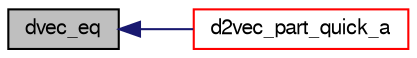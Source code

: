 digraph "dvec_eq"
{
  bgcolor="transparent";
  edge [fontname="FreeSans",fontsize="10",labelfontname="FreeSans",labelfontsize="10"];
  node [fontname="FreeSans",fontsize="10",shape=record];
  rankdir="LR";
  Node289 [label="dvec_eq",height=0.2,width=0.4,color="black", fillcolor="grey75", style="filled", fontcolor="black"];
  Node289 -> Node290 [dir="back",color="midnightblue",fontsize="10",style="solid",fontname="FreeSans"];
  Node290 [label="d2vec_part_quick_a",height=0.2,width=0.4,color="red",URL="$a08249.html#ab320a506ca04dc89d5e49db3a745bb8b"];
}
